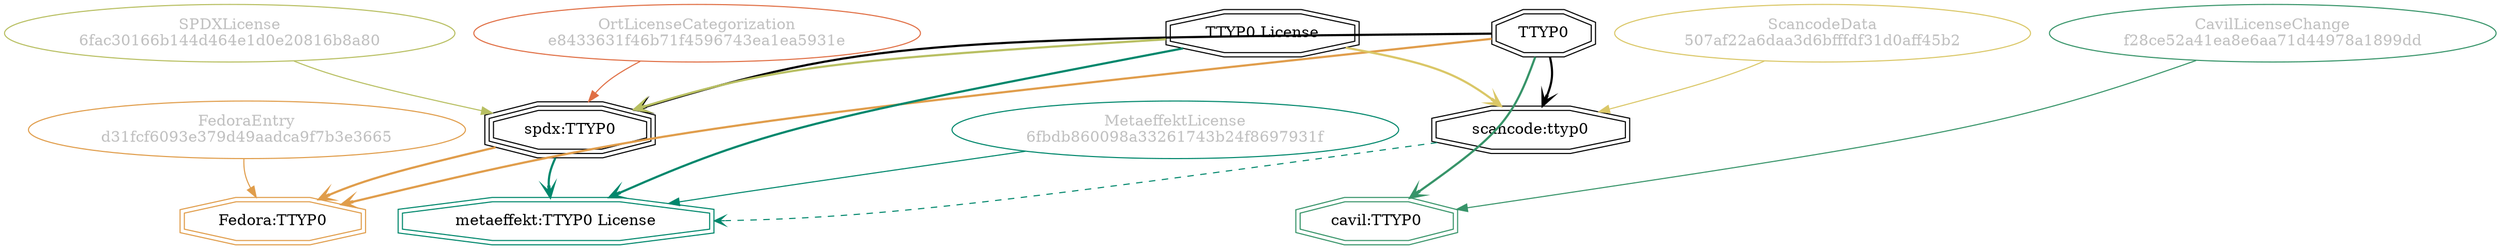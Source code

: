 strict digraph {
    node [shape=box];
    graph [splines=curved];
    4145 [label="SPDXLicense\n6fac30166b144d464e1d0e20816b8a80"
         ,fontcolor=gray
         ,color="#b8bf62"
         ,fillcolor="beige;1"
         ,shape=ellipse];
    4146 [label="spdx:TTYP0"
         ,shape=tripleoctagon];
    4147 [label=TTYP0
         ,shape=doubleoctagon];
    4148 [label="TTYP0 License"
         ,shape=doubleoctagon];
    8441 [label="FedoraEntry\nd31fcf6093e379d49aadca9f7b3e3665"
         ,fontcolor=gray
         ,color="#e09d4b"
         ,fillcolor="beige;1"
         ,shape=ellipse];
    8442 [label="Fedora:TTYP0"
         ,color="#e09d4b"
         ,shape=doubleoctagon];
    24642 [label="ScancodeData\n507af22a6daa3d6bfffdf31d0aff45b2"
          ,fontcolor=gray
          ,color="#dac767"
          ,fillcolor="beige;1"
          ,shape=ellipse];
    24643 [label="scancode:ttyp0"
          ,shape=doubleoctagon];
    35234 [label="OrtLicenseCategorization\ne8433631f46b71f4596743ea1ea5931e"
          ,fontcolor=gray
          ,color="#e06f45"
          ,fillcolor="beige;1"
          ,shape=ellipse];
    38074 [label="CavilLicenseChange\nf28ce52a41ea8e6aa71d44978a1899dd"
          ,fontcolor=gray
          ,color="#379469"
          ,fillcolor="beige;1"
          ,shape=ellipse];
    38075 [label="cavil:TTYP0"
          ,color="#379469"
          ,shape=doubleoctagon];
    48769 [label="MetaeffektLicense\n6fbdb860098a33261743b24f8697931f"
          ,fontcolor=gray
          ,color="#00876c"
          ,fillcolor="beige;1"
          ,shape=ellipse];
    48770 [label="metaeffekt:TTYP0 License"
          ,color="#00876c"
          ,shape=doubleoctagon];
    4145 -> 4146 [weight=0.5
                 ,color="#b8bf62"];
    4146 -> 8442 [style=bold
                 ,arrowhead=vee
                 ,weight=0.7
                 ,color="#e09d4b"];
    4146 -> 48770 [style=bold
                  ,arrowhead=vee
                  ,weight=0.7
                  ,color="#00876c"];
    4147 -> 4146 [style=bold
                 ,arrowhead=vee
                 ,weight=0.7];
    4147 -> 8442 [style=bold
                 ,arrowhead=vee
                 ,weight=0.7
                 ,color="#e09d4b"];
    4147 -> 24643 [style=bold
                  ,arrowhead=vee
                  ,weight=0.7];
    4147 -> 38075 [style=bold
                  ,arrowhead=vee
                  ,weight=0.7
                  ,color="#379469"];
    4147 -> 38075 [style=bold
                  ,arrowhead=vee
                  ,weight=0.7
                  ,color="#379469"];
    4148 -> 4146 [style=bold
                 ,arrowhead=vee
                 ,weight=0.7
                 ,color="#b8bf62"];
    4148 -> 24643 [style=bold
                  ,arrowhead=vee
                  ,weight=0.7
                  ,color="#dac767"];
    4148 -> 48770 [style=bold
                  ,arrowhead=vee
                  ,weight=0.7
                  ,color="#00876c"];
    4148 -> 48770 [style=bold
                  ,arrowhead=vee
                  ,weight=0.7
                  ,color="#00876c"];
    8441 -> 8442 [weight=0.5
                 ,color="#e09d4b"];
    24642 -> 24643 [weight=0.5
                   ,color="#dac767"];
    24643 -> 48770 [style=dashed
                   ,arrowhead=vee
                   ,weight=0.5
                   ,color="#00876c"];
    35234 -> 4146 [weight=0.5
                  ,color="#e06f45"];
    38074 -> 38075 [weight=0.5
                   ,color="#379469"];
    48769 -> 48770 [weight=0.5
                   ,color="#00876c"];
}
